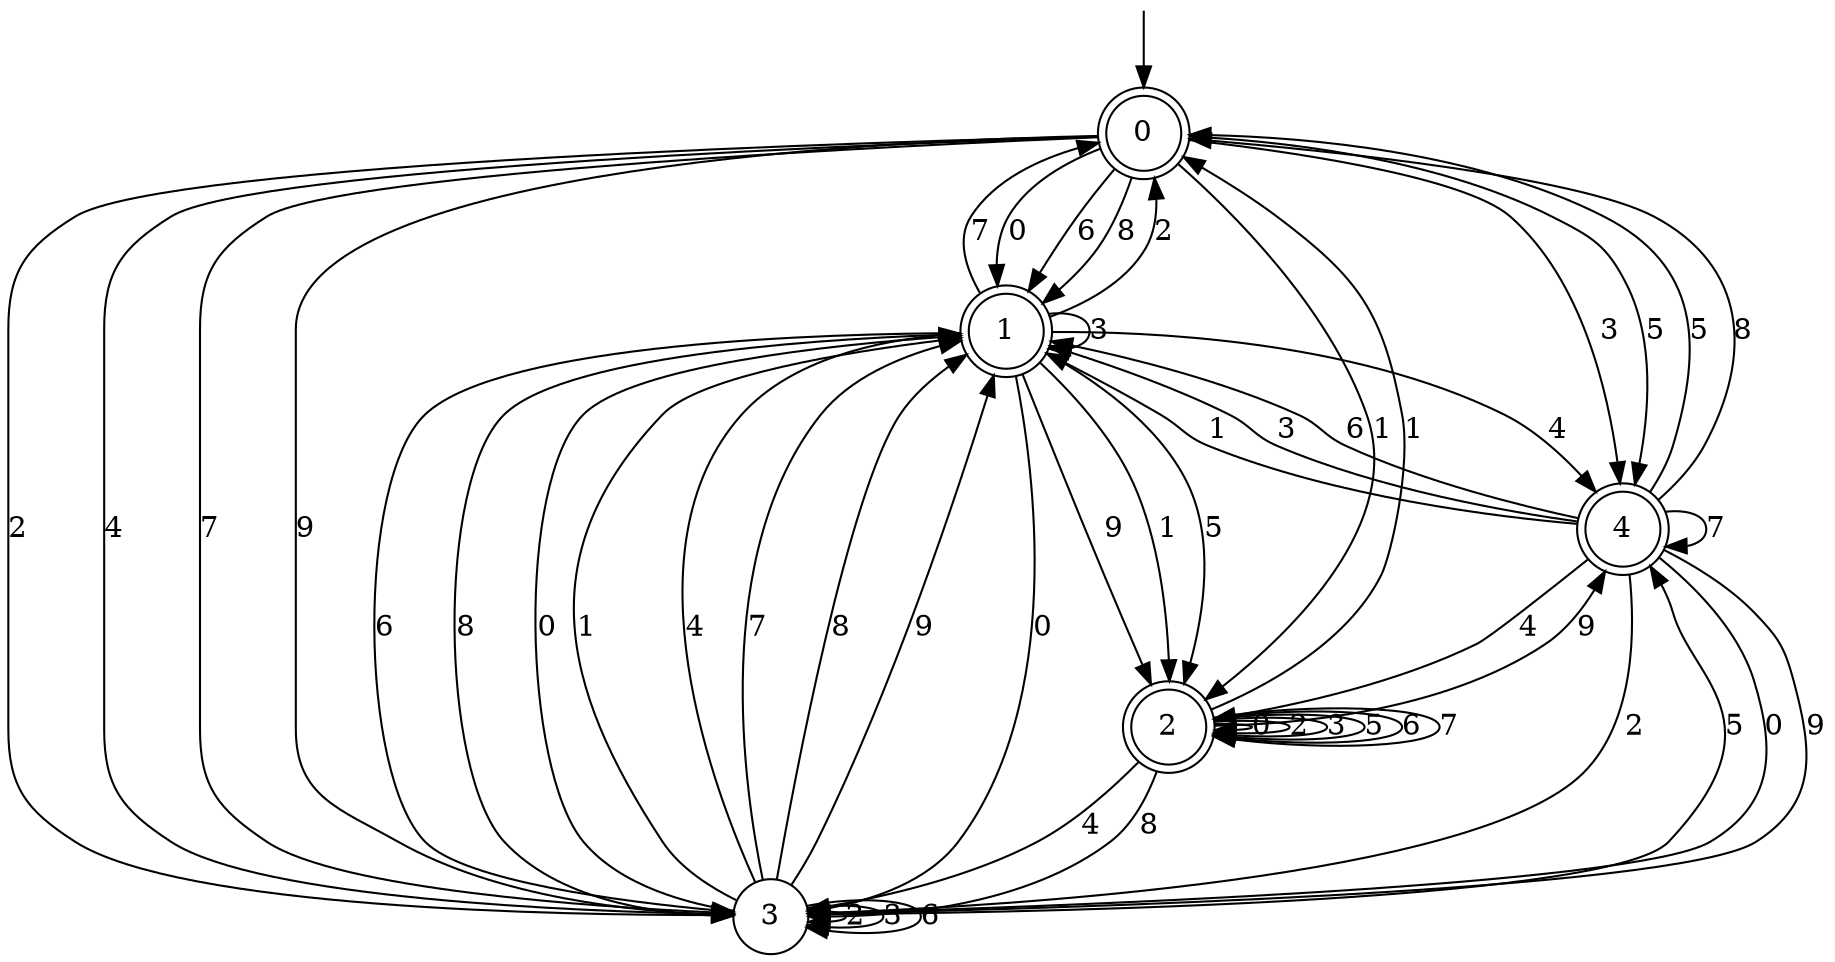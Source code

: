 digraph g {

	s0 [shape="doublecircle" label="0"];
	s1 [shape="doublecircle" label="1"];
	s2 [shape="doublecircle" label="2"];
	s3 [shape="circle" label="3"];
	s4 [shape="doublecircle" label="4"];
	s0 -> s1 [label="0"];
	s0 -> s2 [label="1"];
	s0 -> s3 [label="2"];
	s0 -> s4 [label="3"];
	s0 -> s3 [label="4"];
	s0 -> s4 [label="5"];
	s0 -> s1 [label="6"];
	s0 -> s3 [label="7"];
	s0 -> s1 [label="8"];
	s0 -> s3 [label="9"];
	s1 -> s3 [label="0"];
	s1 -> s2 [label="1"];
	s1 -> s0 [label="2"];
	s1 -> s1 [label="3"];
	s1 -> s4 [label="4"];
	s1 -> s2 [label="5"];
	s1 -> s3 [label="6"];
	s1 -> s0 [label="7"];
	s1 -> s3 [label="8"];
	s1 -> s2 [label="9"];
	s2 -> s2 [label="0"];
	s2 -> s0 [label="1"];
	s2 -> s2 [label="2"];
	s2 -> s2 [label="3"];
	s2 -> s3 [label="4"];
	s2 -> s2 [label="5"];
	s2 -> s2 [label="6"];
	s2 -> s2 [label="7"];
	s2 -> s3 [label="8"];
	s2 -> s4 [label="9"];
	s3 -> s1 [label="0"];
	s3 -> s1 [label="1"];
	s3 -> s3 [label="2"];
	s3 -> s3 [label="3"];
	s3 -> s1 [label="4"];
	s3 -> s4 [label="5"];
	s3 -> s3 [label="6"];
	s3 -> s1 [label="7"];
	s3 -> s1 [label="8"];
	s3 -> s1 [label="9"];
	s4 -> s3 [label="0"];
	s4 -> s1 [label="1"];
	s4 -> s3 [label="2"];
	s4 -> s1 [label="3"];
	s4 -> s2 [label="4"];
	s4 -> s0 [label="5"];
	s4 -> s1 [label="6"];
	s4 -> s4 [label="7"];
	s4 -> s0 [label="8"];
	s4 -> s3 [label="9"];

__start0 [label="" shape="none" width="0" height="0"];
__start0 -> s0;

}
